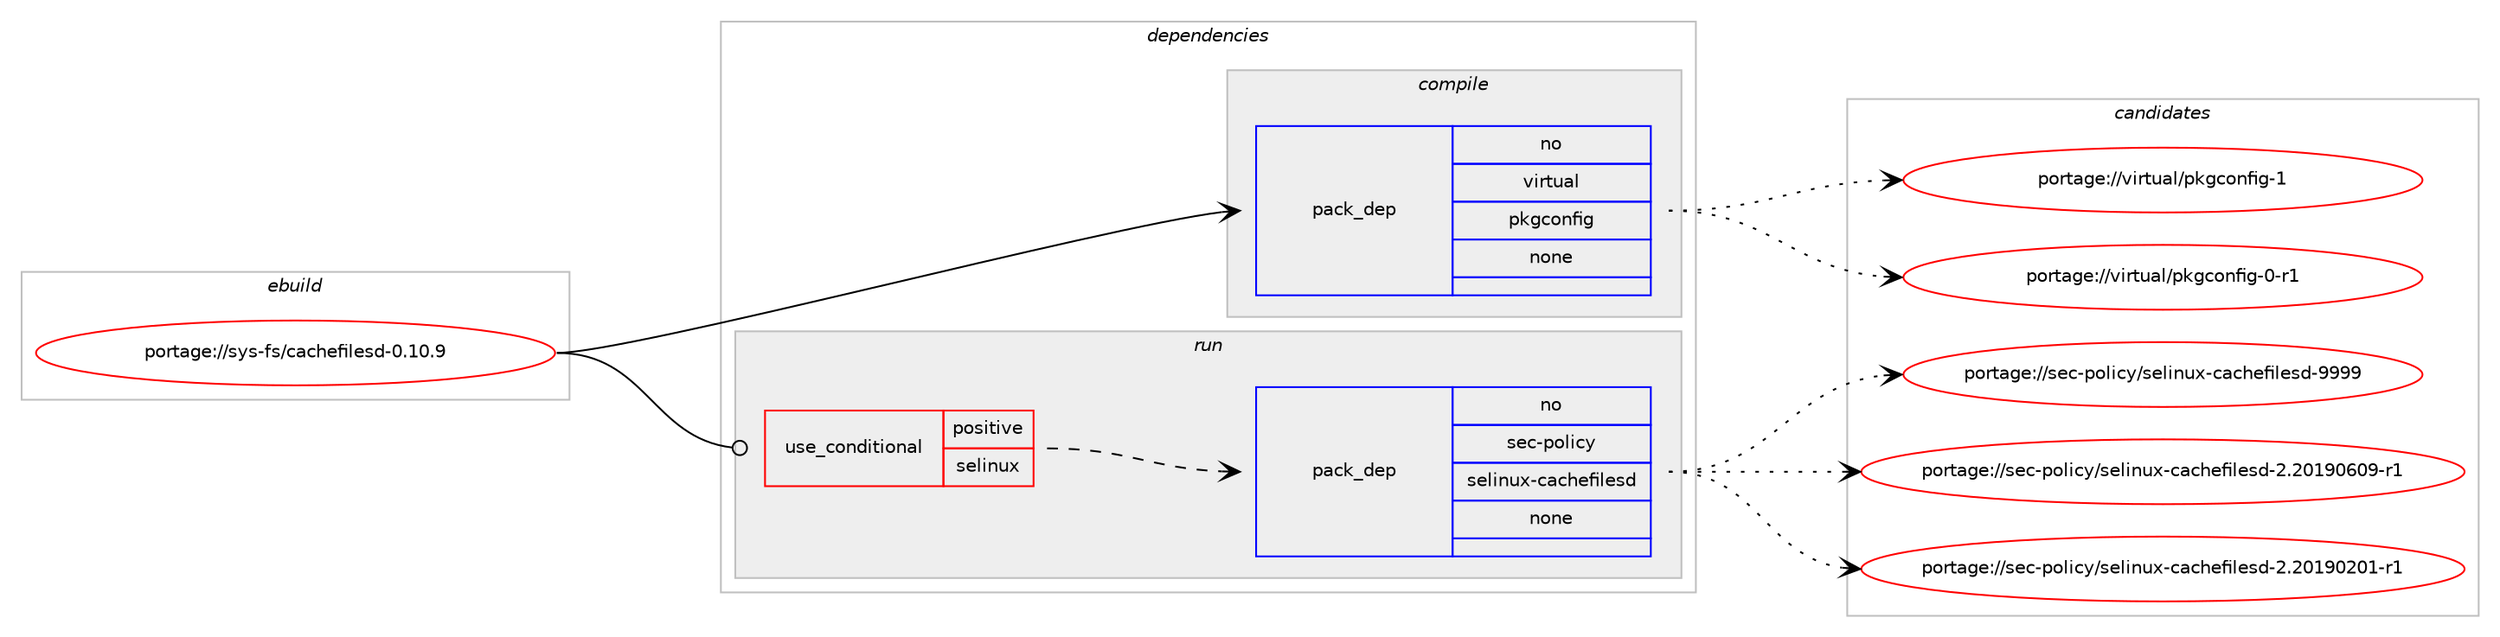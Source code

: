 digraph prolog {

# *************
# Graph options
# *************

newrank=true;
concentrate=true;
compound=true;
graph [rankdir=LR,fontname=Helvetica,fontsize=10,ranksep=1.5];#, ranksep=2.5, nodesep=0.2];
edge  [arrowhead=vee];
node  [fontname=Helvetica,fontsize=10];

# **********
# The ebuild
# **********

subgraph cluster_leftcol {
color=gray;
rank=same;
label=<<i>ebuild</i>>;
id [label="portage://sys-fs/cachefilesd-0.10.9", color=red, width=4, href="../sys-fs/cachefilesd-0.10.9.svg"];
}

# ****************
# The dependencies
# ****************

subgraph cluster_midcol {
color=gray;
label=<<i>dependencies</i>>;
subgraph cluster_compile {
fillcolor="#eeeeee";
style=filled;
label=<<i>compile</i>>;
subgraph pack26064 {
dependency33248 [label=<<TABLE BORDER="0" CELLBORDER="1" CELLSPACING="0" CELLPADDING="4" WIDTH="220"><TR><TD ROWSPAN="6" CELLPADDING="30">pack_dep</TD></TR><TR><TD WIDTH="110">no</TD></TR><TR><TD>virtual</TD></TR><TR><TD>pkgconfig</TD></TR><TR><TD>none</TD></TR><TR><TD></TD></TR></TABLE>>, shape=none, color=blue];
}
id:e -> dependency33248:w [weight=20,style="solid",arrowhead="vee"];
}
subgraph cluster_compileandrun {
fillcolor="#eeeeee";
style=filled;
label=<<i>compile and run</i>>;
}
subgraph cluster_run {
fillcolor="#eeeeee";
style=filled;
label=<<i>run</i>>;
subgraph cond6367 {
dependency33249 [label=<<TABLE BORDER="0" CELLBORDER="1" CELLSPACING="0" CELLPADDING="4"><TR><TD ROWSPAN="3" CELLPADDING="10">use_conditional</TD></TR><TR><TD>positive</TD></TR><TR><TD>selinux</TD></TR></TABLE>>, shape=none, color=red];
subgraph pack26065 {
dependency33250 [label=<<TABLE BORDER="0" CELLBORDER="1" CELLSPACING="0" CELLPADDING="4" WIDTH="220"><TR><TD ROWSPAN="6" CELLPADDING="30">pack_dep</TD></TR><TR><TD WIDTH="110">no</TD></TR><TR><TD>sec-policy</TD></TR><TR><TD>selinux-cachefilesd</TD></TR><TR><TD>none</TD></TR><TR><TD></TD></TR></TABLE>>, shape=none, color=blue];
}
dependency33249:e -> dependency33250:w [weight=20,style="dashed",arrowhead="vee"];
}
id:e -> dependency33249:w [weight=20,style="solid",arrowhead="odot"];
}
}

# **************
# The candidates
# **************

subgraph cluster_choices {
rank=same;
color=gray;
label=<<i>candidates</i>>;

subgraph choice26064 {
color=black;
nodesep=1;
choice1181051141161179710847112107103991111101021051034549 [label="portage://virtual/pkgconfig-1", color=red, width=4,href="../virtual/pkgconfig-1.svg"];
choice11810511411611797108471121071039911111010210510345484511449 [label="portage://virtual/pkgconfig-0-r1", color=red, width=4,href="../virtual/pkgconfig-0-r1.svg"];
dependency33248:e -> choice1181051141161179710847112107103991111101021051034549:w [style=dotted,weight="100"];
dependency33248:e -> choice11810511411611797108471121071039911111010210510345484511449:w [style=dotted,weight="100"];
}
subgraph choice26065 {
color=black;
nodesep=1;
choice11510199451121111081059912147115101108105110117120459997991041011021051081011151004557575757 [label="portage://sec-policy/selinux-cachefilesd-9999", color=red, width=4,href="../sec-policy/selinux-cachefilesd-9999.svg"];
choice115101994511211110810599121471151011081051101171204599979910410110210510810111510045504650484957485448574511449 [label="portage://sec-policy/selinux-cachefilesd-2.20190609-r1", color=red, width=4,href="../sec-policy/selinux-cachefilesd-2.20190609-r1.svg"];
choice115101994511211110810599121471151011081051101171204599979910410110210510810111510045504650484957485048494511449 [label="portage://sec-policy/selinux-cachefilesd-2.20190201-r1", color=red, width=4,href="../sec-policy/selinux-cachefilesd-2.20190201-r1.svg"];
dependency33250:e -> choice11510199451121111081059912147115101108105110117120459997991041011021051081011151004557575757:w [style=dotted,weight="100"];
dependency33250:e -> choice115101994511211110810599121471151011081051101171204599979910410110210510810111510045504650484957485448574511449:w [style=dotted,weight="100"];
dependency33250:e -> choice115101994511211110810599121471151011081051101171204599979910410110210510810111510045504650484957485048494511449:w [style=dotted,weight="100"];
}
}

}
